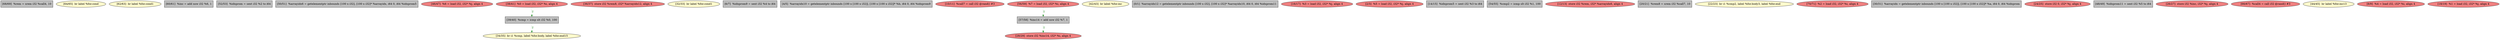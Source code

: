 
digraph G {


node1790 [fillcolor=grey,label="[68/69]  %rem = srem i32 %call4, 10",shape=rectangle,style=filled ]
node1788 [fillcolor=lemonchiffon,label="[64/65]  br label %for.cond",shape=ellipse,style=filled ]
node1787 [fillcolor=lemonchiffon,label="[62/63]  br label %for.cond1",shape=ellipse,style=filled ]
node1785 [fillcolor=grey,label="[60/61]  %inc = add nsw i32 %6, 1",shape=rectangle,style=filled ]
node1782 [fillcolor=grey,label="[52/53]  %idxprom = sext i32 %2 to i64",shape=rectangle,style=filled ]
node1781 [fillcolor=grey,label="[50/51]  %arrayidx6 = getelementptr inbounds [100 x i32], [100 x i32]* %arrayidx, i64 0, i64 %idxprom5",shape=rectangle,style=filled ]
node1778 [fillcolor=lightcoral,label="[46/47]  %6 = load i32, i32* %j, align 4",shape=ellipse,style=filled ]
node1775 [fillcolor=lightcoral,label="[38/41]  %0 = load i32, i32* %i, align 4",shape=ellipse,style=filled ]
node1774 [fillcolor=lightcoral,label="[36/37]  store i32 %rem8, i32* %arrayidx12, align 4",shape=ellipse,style=filled ]
node1772 [fillcolor=lemonchiffon,label="[32/33]  br label %for.cond1",shape=ellipse,style=filled ]
node1759 [fillcolor=grey,label="[6/7]  %idxprom9 = sext i32 %4 to i64",shape=rectangle,style=filled ]
node1758 [fillcolor=grey,label="[4/5]  %arrayidx10 = getelementptr inbounds [100 x [100 x i32]], [100 x [100 x i32]]* %b, i64 0, i64 %idxprom9",shape=rectangle,style=filled ]
node1761 [fillcolor=lightcoral,label="[10/11]  %call7 = call i32 @rand() #3",shape=ellipse,style=filled ]
node1786 [fillcolor=grey,label="[57/58]  %inc14 = add nsw i32 %7, 1",shape=rectangle,style=filled ]
node1776 [fillcolor=lemonchiffon,label="[42/43]  br label %for.inc",shape=ellipse,style=filled ]
node1756 [fillcolor=grey,label="[0/1]  %arrayidx12 = getelementptr inbounds [100 x i32], [100 x i32]* %arrayidx10, i64 0, i64 %idxprom11",shape=rectangle,style=filled ]
node1764 [fillcolor=lightcoral,label="[16/17]  %3 = load i32, i32* %j, align 4",shape=ellipse,style=filled ]
node1757 [fillcolor=lightcoral,label="[2/3]  %5 = load i32, i32* %j, align 4",shape=ellipse,style=filled ]
node1763 [fillcolor=grey,label="[14/15]  %idxprom5 = sext i32 %3 to i64",shape=rectangle,style=filled ]
node1783 [fillcolor=grey,label="[54/55]  %cmp2 = icmp slt i32 %1, 100",shape=rectangle,style=filled ]
node1773 [fillcolor=lemonchiffon,label="[34/35]  br i1 %cmp, label %for.body, label %for.end15",shape=ellipse,style=filled ]
node1762 [fillcolor=lightcoral,label="[12/13]  store i32 %rem, i32* %arrayidx6, align 4",shape=ellipse,style=filled ]
node1766 [fillcolor=grey,label="[20/21]  %rem8 = srem i32 %call7, 10",shape=rectangle,style=filled ]
node1767 [fillcolor=lemonchiffon,label="[22/23]  br i1 %cmp2, label %for.body3, label %for.end",shape=ellipse,style=filled ]
node1791 [fillcolor=lightcoral,label="[70/71]  %2 = load i32, i32* %i, align 4",shape=ellipse,style=filled ]
node1771 [fillcolor=grey,label="[30/31]  %arrayidx = getelementptr inbounds [100 x [100 x i32]], [100 x [100 x i32]]* %a, i64 0, i64 %idxprom",shape=rectangle,style=filled ]
node1768 [fillcolor=lightcoral,label="[24/25]  store i32 0, i32* %j, align 4",shape=ellipse,style=filled ]
node1784 [fillcolor=lightcoral,label="[56/59]  %7 = load i32, i32* %i, align 4",shape=ellipse,style=filled ]
node1779 [fillcolor=grey,label="[48/49]  %idxprom11 = sext i32 %5 to i64",shape=rectangle,style=filled ]
node1769 [fillcolor=lightcoral,label="[26/27]  store i32 %inc, i32* %j, align 4",shape=ellipse,style=filled ]
node1789 [fillcolor=lightcoral,label="[66/67]  %call4 = call i32 @rand() #3",shape=ellipse,style=filled ]
node1780 [fillcolor=grey,label="[39/40]  %cmp = icmp slt i32 %0, 100",shape=rectangle,style=filled ]
node1777 [fillcolor=lemonchiffon,label="[44/45]  br label %for.inc13",shape=ellipse,style=filled ]
node1760 [fillcolor=lightcoral,label="[8/9]  %4 = load i32, i32* %i, align 4",shape=ellipse,style=filled ]
node1765 [fillcolor=lightcoral,label="[18/19]  %1 = load i32, i32* %j, align 4",shape=ellipse,style=filled ]
node1770 [fillcolor=lightcoral,label="[28/29]  store i32 %inc14, i32* %i, align 4",shape=ellipse,style=filled ]

node1786->node1770 [style=dotted,color=forestgreen,label="T",fontcolor=forestgreen ]
node1784->node1786 [style=dotted,color=forestgreen,label="T",fontcolor=forestgreen ]
node1780->node1773 [style=dotted,color=forestgreen,label="T",fontcolor=forestgreen ]
node1775->node1780 [style=dotted,color=forestgreen,label="T",fontcolor=forestgreen ]


}
